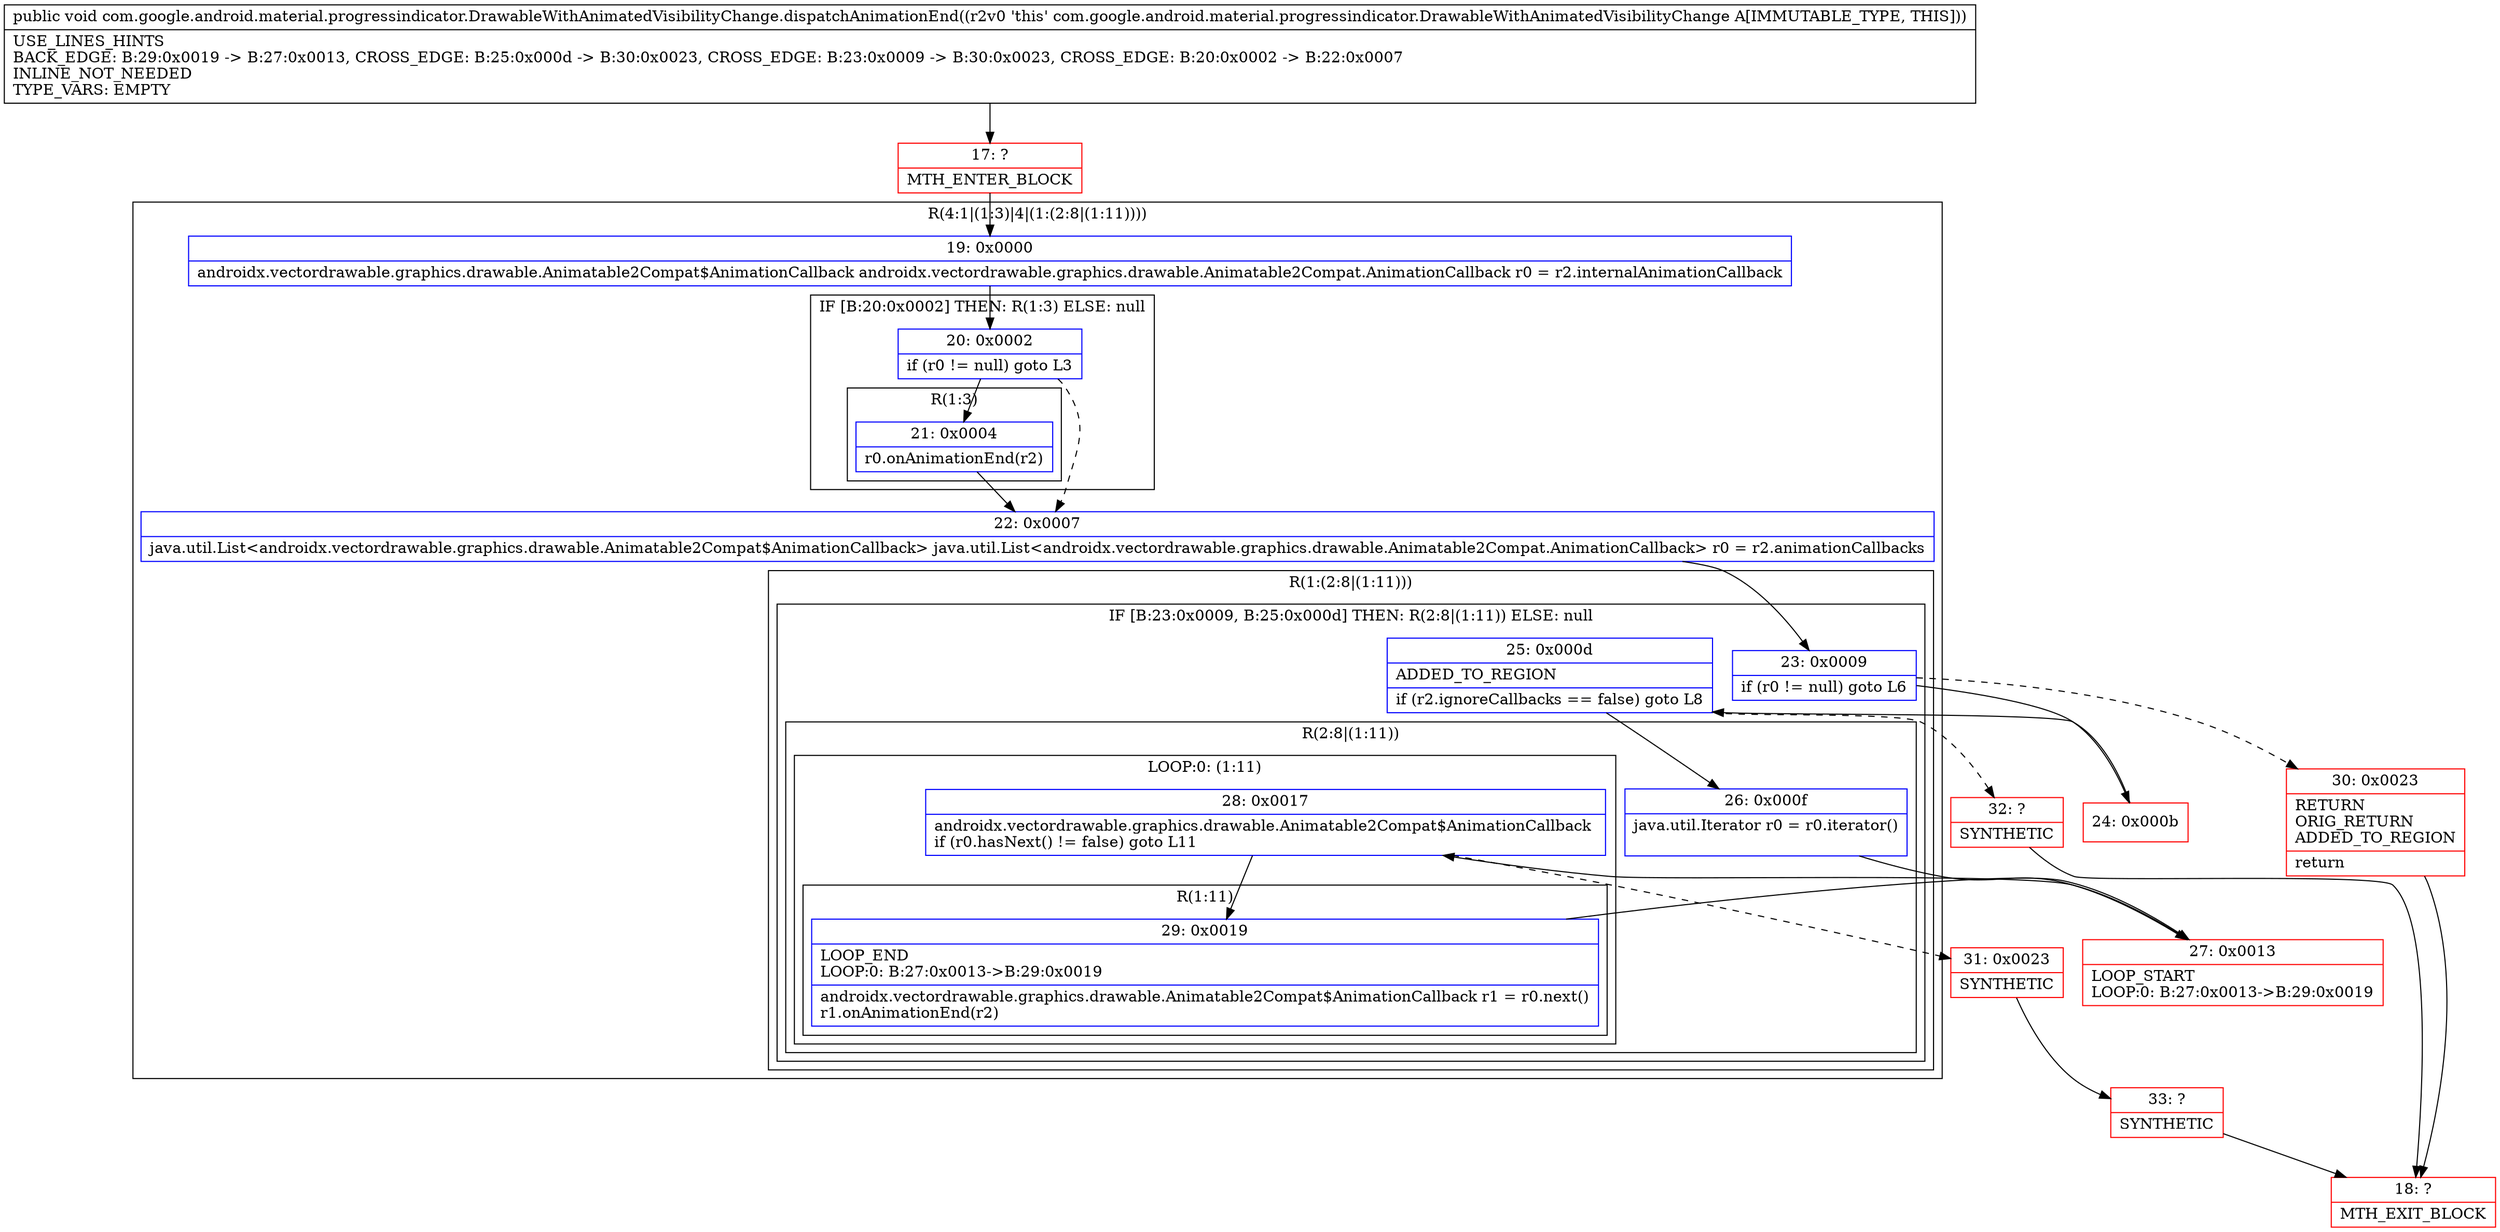 digraph "CFG forcom.google.android.material.progressindicator.DrawableWithAnimatedVisibilityChange.dispatchAnimationEnd()V" {
subgraph cluster_Region_1053979790 {
label = "R(4:1|(1:3)|4|(1:(2:8|(1:11))))";
node [shape=record,color=blue];
Node_19 [shape=record,label="{19\:\ 0x0000|androidx.vectordrawable.graphics.drawable.Animatable2Compat$AnimationCallback androidx.vectordrawable.graphics.drawable.Animatable2Compat.AnimationCallback r0 = r2.internalAnimationCallback\l}"];
subgraph cluster_IfRegion_1541690107 {
label = "IF [B:20:0x0002] THEN: R(1:3) ELSE: null";
node [shape=record,color=blue];
Node_20 [shape=record,label="{20\:\ 0x0002|if (r0 != null) goto L3\l}"];
subgraph cluster_Region_320451502 {
label = "R(1:3)";
node [shape=record,color=blue];
Node_21 [shape=record,label="{21\:\ 0x0004|r0.onAnimationEnd(r2)\l}"];
}
}
Node_22 [shape=record,label="{22\:\ 0x0007|java.util.List\<androidx.vectordrawable.graphics.drawable.Animatable2Compat$AnimationCallback\> java.util.List\<androidx.vectordrawable.graphics.drawable.Animatable2Compat.AnimationCallback\> r0 = r2.animationCallbacks\l}"];
subgraph cluster_Region_1105147084 {
label = "R(1:(2:8|(1:11)))";
node [shape=record,color=blue];
subgraph cluster_IfRegion_1216140205 {
label = "IF [B:23:0x0009, B:25:0x000d] THEN: R(2:8|(1:11)) ELSE: null";
node [shape=record,color=blue];
Node_23 [shape=record,label="{23\:\ 0x0009|if (r0 != null) goto L6\l}"];
Node_25 [shape=record,label="{25\:\ 0x000d|ADDED_TO_REGION\l|if (r2.ignoreCallbacks == false) goto L8\l}"];
subgraph cluster_Region_1697101864 {
label = "R(2:8|(1:11))";
node [shape=record,color=blue];
Node_26 [shape=record,label="{26\:\ 0x000f|java.util.Iterator r0 = r0.iterator()\l\l}"];
subgraph cluster_LoopRegion_1636430204 {
label = "LOOP:0: (1:11)";
node [shape=record,color=blue];
Node_28 [shape=record,label="{28\:\ 0x0017|androidx.vectordrawable.graphics.drawable.Animatable2Compat$AnimationCallback \lif (r0.hasNext() != false) goto L11\l}"];
subgraph cluster_Region_393277786 {
label = "R(1:11)";
node [shape=record,color=blue];
Node_29 [shape=record,label="{29\:\ 0x0019|LOOP_END\lLOOP:0: B:27:0x0013\-\>B:29:0x0019\l|androidx.vectordrawable.graphics.drawable.Animatable2Compat$AnimationCallback r1 = r0.next()\lr1.onAnimationEnd(r2)\l}"];
}
}
}
}
}
}
Node_17 [shape=record,color=red,label="{17\:\ ?|MTH_ENTER_BLOCK\l}"];
Node_24 [shape=record,color=red,label="{24\:\ 0x000b}"];
Node_27 [shape=record,color=red,label="{27\:\ 0x0013|LOOP_START\lLOOP:0: B:27:0x0013\-\>B:29:0x0019\l}"];
Node_31 [shape=record,color=red,label="{31\:\ 0x0023|SYNTHETIC\l}"];
Node_33 [shape=record,color=red,label="{33\:\ ?|SYNTHETIC\l}"];
Node_18 [shape=record,color=red,label="{18\:\ ?|MTH_EXIT_BLOCK\l}"];
Node_32 [shape=record,color=red,label="{32\:\ ?|SYNTHETIC\l}"];
Node_30 [shape=record,color=red,label="{30\:\ 0x0023|RETURN\lORIG_RETURN\lADDED_TO_REGION\l|return\l}"];
MethodNode[shape=record,label="{public void com.google.android.material.progressindicator.DrawableWithAnimatedVisibilityChange.dispatchAnimationEnd((r2v0 'this' com.google.android.material.progressindicator.DrawableWithAnimatedVisibilityChange A[IMMUTABLE_TYPE, THIS]))  | USE_LINES_HINTS\lBACK_EDGE: B:29:0x0019 \-\> B:27:0x0013, CROSS_EDGE: B:25:0x000d \-\> B:30:0x0023, CROSS_EDGE: B:23:0x0009 \-\> B:30:0x0023, CROSS_EDGE: B:20:0x0002 \-\> B:22:0x0007\lINLINE_NOT_NEEDED\lTYPE_VARS: EMPTY\l}"];
MethodNode -> Node_17;Node_19 -> Node_20;
Node_20 -> Node_21;
Node_20 -> Node_22[style=dashed];
Node_21 -> Node_22;
Node_22 -> Node_23;
Node_23 -> Node_24;
Node_23 -> Node_30[style=dashed];
Node_25 -> Node_26;
Node_25 -> Node_32[style=dashed];
Node_26 -> Node_27;
Node_28 -> Node_29;
Node_28 -> Node_31[style=dashed];
Node_29 -> Node_27;
Node_17 -> Node_19;
Node_24 -> Node_25;
Node_27 -> Node_28;
Node_31 -> Node_33;
Node_33 -> Node_18;
Node_32 -> Node_18;
Node_30 -> Node_18;
}

